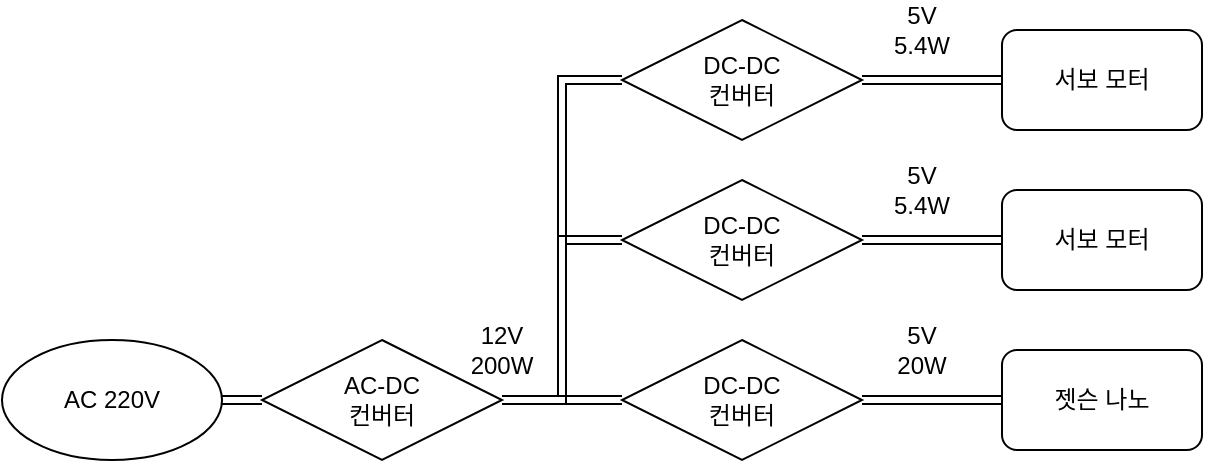 <mxfile version="21.2.9" type="github">
  <diagram name="페이지-1" id="ELx1i3Xwi2_TM-Sc_OXU">
    <mxGraphModel dx="1050" dy="541" grid="1" gridSize="10" guides="1" tooltips="1" connect="1" arrows="1" fold="1" page="1" pageScale="1" pageWidth="827" pageHeight="1169" math="0" shadow="0">
      <root>
        <mxCell id="0" />
        <mxCell id="1" parent="0" />
        <mxCell id="gIPb5uAs08i73NZ-T_hJ-10" style="edgeStyle=orthogonalEdgeStyle;shape=link;rounded=0;orthogonalLoop=1;jettySize=auto;html=1;exitX=1;exitY=0.5;exitDx=0;exitDy=0;" edge="1" parent="1" source="gIPb5uAs08i73NZ-T_hJ-1" target="gIPb5uAs08i73NZ-T_hJ-2">
          <mxGeometry relative="1" as="geometry" />
        </mxCell>
        <mxCell id="gIPb5uAs08i73NZ-T_hJ-1" value="AC 220V" style="ellipse;whiteSpace=wrap;html=1;" vertex="1" parent="1">
          <mxGeometry x="60" y="250" width="110" height="60" as="geometry" />
        </mxCell>
        <mxCell id="gIPb5uAs08i73NZ-T_hJ-11" style="edgeStyle=orthogonalEdgeStyle;shape=link;rounded=0;orthogonalLoop=1;jettySize=auto;html=1;exitX=1;exitY=0.5;exitDx=0;exitDy=0;entryX=0;entryY=0.5;entryDx=0;entryDy=0;" edge="1" parent="1" source="gIPb5uAs08i73NZ-T_hJ-2" target="gIPb5uAs08i73NZ-T_hJ-4">
          <mxGeometry relative="1" as="geometry" />
        </mxCell>
        <mxCell id="gIPb5uAs08i73NZ-T_hJ-12" style="edgeStyle=orthogonalEdgeStyle;shape=link;rounded=0;orthogonalLoop=1;jettySize=auto;html=1;exitX=1;exitY=0.5;exitDx=0;exitDy=0;entryX=0;entryY=0.5;entryDx=0;entryDy=0;" edge="1" parent="1" source="gIPb5uAs08i73NZ-T_hJ-2" target="gIPb5uAs08i73NZ-T_hJ-3">
          <mxGeometry relative="1" as="geometry" />
        </mxCell>
        <mxCell id="gIPb5uAs08i73NZ-T_hJ-13" style="edgeStyle=orthogonalEdgeStyle;shape=link;rounded=0;orthogonalLoop=1;jettySize=auto;html=1;exitX=1;exitY=0.5;exitDx=0;exitDy=0;entryX=0;entryY=0.5;entryDx=0;entryDy=0;" edge="1" parent="1" source="gIPb5uAs08i73NZ-T_hJ-2" target="gIPb5uAs08i73NZ-T_hJ-5">
          <mxGeometry relative="1" as="geometry" />
        </mxCell>
        <mxCell id="gIPb5uAs08i73NZ-T_hJ-2" value="AC-DC&lt;br&gt;컨버터" style="rhombus;whiteSpace=wrap;html=1;" vertex="1" parent="1">
          <mxGeometry x="190" y="250" width="120" height="60" as="geometry" />
        </mxCell>
        <mxCell id="gIPb5uAs08i73NZ-T_hJ-15" style="edgeStyle=orthogonalEdgeStyle;shape=link;rounded=0;orthogonalLoop=1;jettySize=auto;html=1;exitX=1;exitY=0.5;exitDx=0;exitDy=0;entryX=0;entryY=0.5;entryDx=0;entryDy=0;" edge="1" parent="1" source="gIPb5uAs08i73NZ-T_hJ-3" target="gIPb5uAs08i73NZ-T_hJ-8">
          <mxGeometry relative="1" as="geometry" />
        </mxCell>
        <mxCell id="gIPb5uAs08i73NZ-T_hJ-3" value="DC-DC&lt;br style=&quot;border-color: var(--border-color);&quot;&gt;컨버터" style="rhombus;whiteSpace=wrap;html=1;" vertex="1" parent="1">
          <mxGeometry x="370" y="170" width="120" height="60" as="geometry" />
        </mxCell>
        <mxCell id="gIPb5uAs08i73NZ-T_hJ-16" style="edgeStyle=orthogonalEdgeStyle;shape=link;rounded=0;orthogonalLoop=1;jettySize=auto;html=1;exitX=1;exitY=0.5;exitDx=0;exitDy=0;" edge="1" parent="1" source="gIPb5uAs08i73NZ-T_hJ-4" target="gIPb5uAs08i73NZ-T_hJ-9">
          <mxGeometry relative="1" as="geometry" />
        </mxCell>
        <mxCell id="gIPb5uAs08i73NZ-T_hJ-4" value="DC-DC&lt;br style=&quot;border-color: var(--border-color);&quot;&gt;컨버터" style="rhombus;whiteSpace=wrap;html=1;" vertex="1" parent="1">
          <mxGeometry x="370" y="250" width="120" height="60" as="geometry" />
        </mxCell>
        <mxCell id="gIPb5uAs08i73NZ-T_hJ-14" style="edgeStyle=orthogonalEdgeStyle;shape=link;rounded=0;orthogonalLoop=1;jettySize=auto;html=1;exitX=1;exitY=0.5;exitDx=0;exitDy=0;" edge="1" parent="1" source="gIPb5uAs08i73NZ-T_hJ-5" target="gIPb5uAs08i73NZ-T_hJ-6">
          <mxGeometry relative="1" as="geometry" />
        </mxCell>
        <mxCell id="gIPb5uAs08i73NZ-T_hJ-5" value="DC-DC&lt;br&gt;컨버터" style="rhombus;whiteSpace=wrap;html=1;" vertex="1" parent="1">
          <mxGeometry x="370" y="90" width="120" height="60" as="geometry" />
        </mxCell>
        <mxCell id="gIPb5uAs08i73NZ-T_hJ-6" value="서보 모터" style="rounded=1;whiteSpace=wrap;html=1;" vertex="1" parent="1">
          <mxGeometry x="560" y="95" width="100" height="50" as="geometry" />
        </mxCell>
        <mxCell id="gIPb5uAs08i73NZ-T_hJ-8" value="서보 모터" style="rounded=1;whiteSpace=wrap;html=1;" vertex="1" parent="1">
          <mxGeometry x="560" y="175" width="100" height="50" as="geometry" />
        </mxCell>
        <mxCell id="gIPb5uAs08i73NZ-T_hJ-9" value="젯슨 나노" style="rounded=1;whiteSpace=wrap;html=1;" vertex="1" parent="1">
          <mxGeometry x="560" y="255" width="100" height="50" as="geometry" />
        </mxCell>
        <mxCell id="gIPb5uAs08i73NZ-T_hJ-17" value="12V&lt;br&gt;200W" style="text;strokeColor=none;align=center;fillColor=none;html=1;verticalAlign=middle;whiteSpace=wrap;rounded=0;" vertex="1" parent="1">
          <mxGeometry x="280" y="240" width="60" height="30" as="geometry" />
        </mxCell>
        <mxCell id="gIPb5uAs08i73NZ-T_hJ-20" value="5V&lt;br&gt;5.4W" style="text;strokeColor=none;align=center;fillColor=none;html=1;verticalAlign=middle;whiteSpace=wrap;rounded=0;" vertex="1" parent="1">
          <mxGeometry x="490" y="80" width="60" height="30" as="geometry" />
        </mxCell>
        <mxCell id="gIPb5uAs08i73NZ-T_hJ-22" value="5V&lt;br&gt;20W" style="text;strokeColor=none;align=center;fillColor=none;html=1;verticalAlign=middle;whiteSpace=wrap;rounded=0;" vertex="1" parent="1">
          <mxGeometry x="490" y="240" width="60" height="30" as="geometry" />
        </mxCell>
        <mxCell id="gIPb5uAs08i73NZ-T_hJ-23" value="5V&lt;br&gt;5.4W" style="text;strokeColor=none;align=center;fillColor=none;html=1;verticalAlign=middle;whiteSpace=wrap;rounded=0;" vertex="1" parent="1">
          <mxGeometry x="490" y="160" width="60" height="30" as="geometry" />
        </mxCell>
      </root>
    </mxGraphModel>
  </diagram>
</mxfile>
